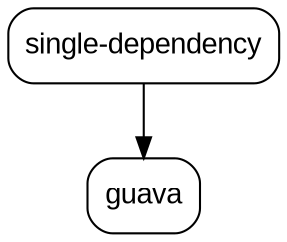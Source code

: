 digraph "single-dependency" {
  node [shape="box",style="rounded",fontname="Arial",fontsize="14"]
  edge [fontsize="10",fontname="Arial"]

  // Node Definitions:
  "com.github.ferstl:single-dependency:jar:compile"[label=<single-dependency>]
  "com.google.guava:guava:jar:compile"[label=<guava>]

  // Edge Definitions:
  "com.github.ferstl:single-dependency:jar:compile" -> "com.google.guava:guava:jar:compile"
}